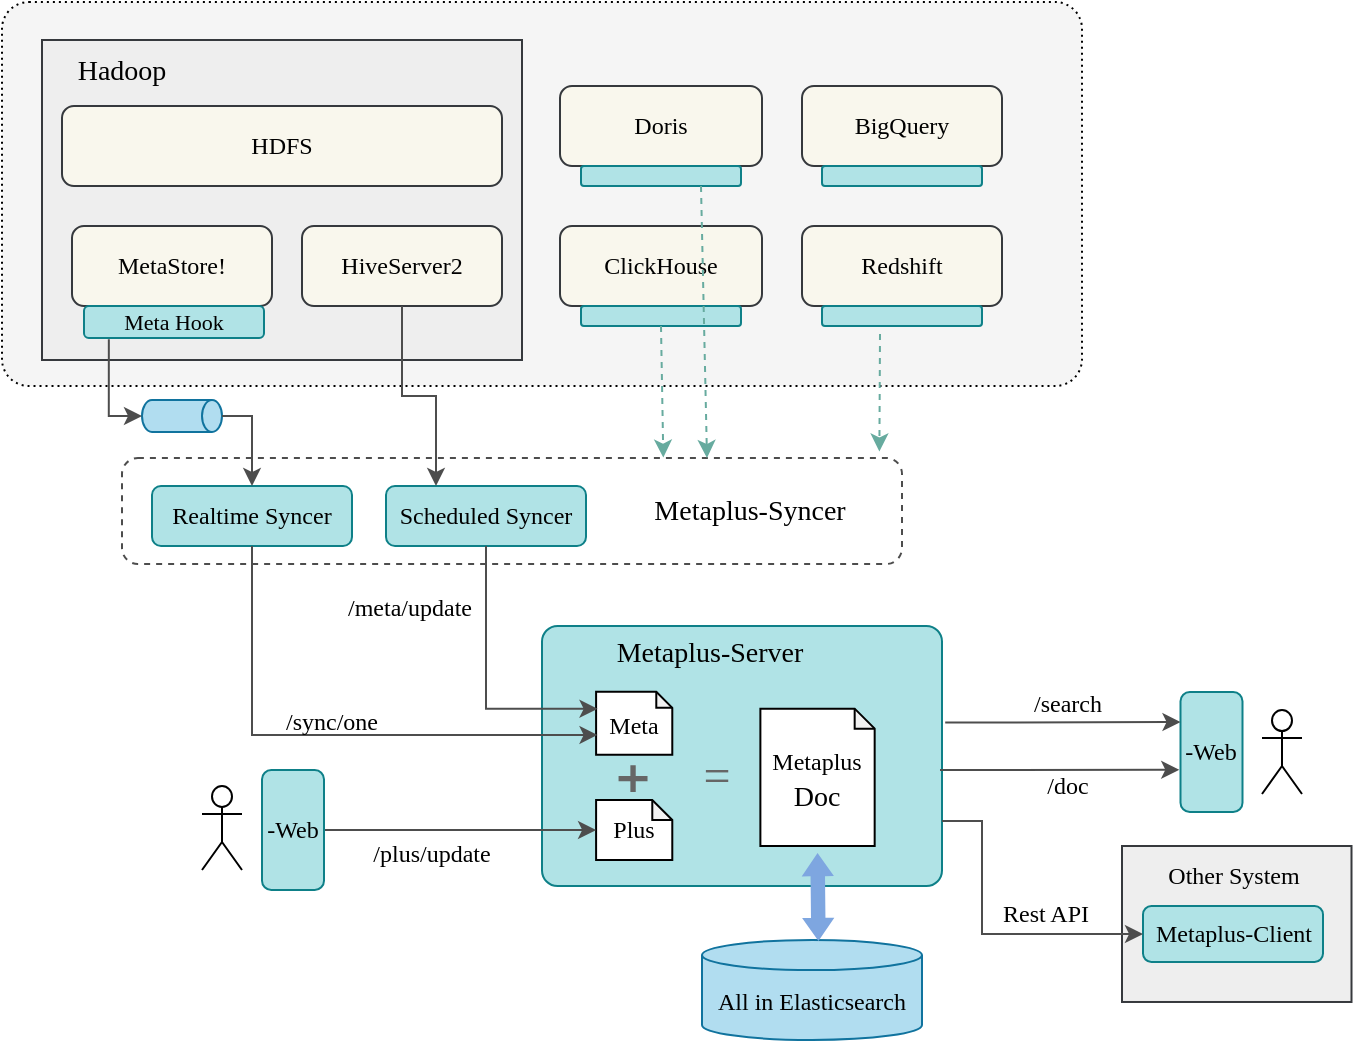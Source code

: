 <mxfile version="26.0.14">
  <diagram id="E0sbPKpr6EtNSLVrte5P" name="第 1 页">
    <mxGraphModel dx="1035" dy="583" grid="1" gridSize="10" guides="1" tooltips="1" connect="1" arrows="1" fold="1" page="1" pageScale="1" pageWidth="827" pageHeight="1169" math="0" shadow="0">
      <root>
        <mxCell id="0" />
        <mxCell id="1" parent="0" />
        <mxCell id="nCjDm3AomcOI2oHdxiP1-64" value="" style="rounded=0;whiteSpace=wrap;html=1;fillColor=#eeeeee;strokeColor=#36393d;fontFamily=Times New Roman;" parent="1" vertex="1">
          <mxGeometry x="590" y="470" width="114.75" height="77.99" as="geometry" />
        </mxCell>
        <mxCell id="nCjDm3AomcOI2oHdxiP1-50" value="" style="rounded=1;whiteSpace=wrap;html=1;fillColor=none;dashed=1;strokeWidth=1;strokeColor=#4D4D4D;fontFamily=Times New Roman;" parent="1" vertex="1">
          <mxGeometry x="90" y="276" width="390" height="53" as="geometry" />
        </mxCell>
        <mxCell id="nCjDm3AomcOI2oHdxiP1-12" value="" style="rounded=1;whiteSpace=wrap;html=1;arcSize=7;strokeWidth=1;fillColor=#F5F5F5;dashed=1;dashPattern=1 2;fontFamily=Times New Roman;" parent="1" vertex="1">
          <mxGeometry x="30" y="48" width="540" height="192" as="geometry" />
        </mxCell>
        <mxCell id="nCjDm3AomcOI2oHdxiP1-4" value="" style="rounded=0;whiteSpace=wrap;html=1;fillColor=#eeeeee;strokeColor=#36393d;fontFamily=Times New Roman;" parent="1" vertex="1">
          <mxGeometry x="50" y="67" width="240" height="160" as="geometry" />
        </mxCell>
        <mxCell id="nCjDm3AomcOI2oHdxiP1-1" value="HiveServer2" style="rounded=1;whiteSpace=wrap;html=1;fillColor=#f9f7ed;strokeColor=#36393d;fontFamily=Times New Roman;" parent="1" vertex="1">
          <mxGeometry x="180" y="160" width="100" height="40" as="geometry" />
        </mxCell>
        <mxCell id="nCjDm3AomcOI2oHdxiP1-2" value="MetaStore!" style="rounded=1;whiteSpace=wrap;html=1;fillColor=#f9f7ed;strokeColor=#36393d;fontFamily=Times New Roman;" parent="1" vertex="1">
          <mxGeometry x="65" y="160" width="100" height="40" as="geometry" />
        </mxCell>
        <mxCell id="nCjDm3AomcOI2oHdxiP1-6" value="HDFS" style="rounded=1;whiteSpace=wrap;html=1;fillColor=#f9f7ed;strokeColor=#36393d;fontFamily=Times New Roman;" parent="1" vertex="1">
          <mxGeometry x="60" y="100" width="220" height="40" as="geometry" />
        </mxCell>
        <mxCell id="nCjDm3AomcOI2oHdxiP1-7" value="Hadoop" style="text;html=1;align=center;verticalAlign=middle;whiteSpace=wrap;rounded=0;fontSize=14;fontFamily=Times New Roman;" parent="1" vertex="1">
          <mxGeometry x="60" y="68" width="60" height="30" as="geometry" />
        </mxCell>
        <mxCell id="nCjDm3AomcOI2oHdxiP1-8" value="ClickHouse" style="rounded=1;whiteSpace=wrap;html=1;fillColor=#f9f7ed;strokeColor=#36393d;fontFamily=Times New Roman;" parent="1" vertex="1">
          <mxGeometry x="309" y="160" width="101" height="40" as="geometry" />
        </mxCell>
        <mxCell id="nCjDm3AomcOI2oHdxiP1-9" value="Doris" style="rounded=1;whiteSpace=wrap;html=1;fillColor=#f9f7ed;strokeColor=#36393d;fontFamily=Times New Roman;" parent="1" vertex="1">
          <mxGeometry x="309" y="90" width="101" height="40" as="geometry" />
        </mxCell>
        <mxCell id="nCjDm3AomcOI2oHdxiP1-10" value="Redshift" style="rounded=1;whiteSpace=wrap;html=1;fillColor=#f9f7ed;strokeColor=#36393d;fontFamily=Times New Roman;" parent="1" vertex="1">
          <mxGeometry x="430" y="160" width="100" height="40" as="geometry" />
        </mxCell>
        <mxCell id="nCjDm3AomcOI2oHdxiP1-13" value="BigQuery" style="rounded=1;whiteSpace=wrap;html=1;fillColor=#f9f7ed;strokeColor=#36393d;fontFamily=Times New Roman;" parent="1" vertex="1">
          <mxGeometry x="430" y="90" width="100" height="40" as="geometry" />
        </mxCell>
        <mxCell id="nCjDm3AomcOI2oHdxiP1-15" value="Scheduled Syncer" style="rounded=1;whiteSpace=wrap;html=1;fillColor=#b0e3e6;strokeColor=#0e8088;fontFamily=Times New Roman;" parent="1" vertex="1">
          <mxGeometry x="222" y="290" width="100" height="30" as="geometry" />
        </mxCell>
        <mxCell id="nCjDm3AomcOI2oHdxiP1-16" value="Realtime&amp;nbsp;&lt;span style=&quot;background-color: transparent; color: light-dark(rgb(0, 0, 0), rgb(255, 255, 255));&quot;&gt;Syncer&lt;/span&gt;" style="rounded=1;whiteSpace=wrap;html=1;fillColor=#b0e3e6;strokeColor=#0e8088;fontFamily=Times New Roman;" parent="1" vertex="1">
          <mxGeometry x="105" y="290" width="100" height="30" as="geometry" />
        </mxCell>
        <mxCell id="nCjDm3AomcOI2oHdxiP1-17" value="&lt;font style=&quot;font-size: 11px;&quot;&gt;Meta Hook&lt;/font&gt;" style="rounded=1;whiteSpace=wrap;html=1;arcSize=15;fillColor=#b0e3e6;strokeColor=#0e8088;fontFamily=Times New Roman;" parent="1" vertex="1">
          <mxGeometry x="71" y="200" width="90" height="16" as="geometry" />
        </mxCell>
        <mxCell id="nCjDm3AomcOI2oHdxiP1-18" value="" style="shape=cylinder3;whiteSpace=wrap;html=1;boundedLbl=1;backgroundOutline=1;size=5;rotation=90;horizontal=0;fillColor=#b1ddf0;strokeColor=#10739e;fontFamily=Times New Roman;" parent="1" vertex="1">
          <mxGeometry x="112" y="235" width="16" height="40" as="geometry" />
        </mxCell>
        <mxCell id="nCjDm3AomcOI2oHdxiP1-23" value="" style="group;fontFamily=Times New Roman;" parent="1" vertex="1" connectable="0">
          <mxGeometry x="300" y="360" width="200" height="130" as="geometry" />
        </mxCell>
        <mxCell id="nCjDm3AomcOI2oHdxiP1-22" value="" style="rounded=1;whiteSpace=wrap;html=1;arcSize=6;fillColor=#b0e3e6;strokeColor=#0e8088;fontFamily=Times New Roman;" parent="nCjDm3AomcOI2oHdxiP1-23" vertex="1">
          <mxGeometry width="200" height="130.0" as="geometry" />
        </mxCell>
        <mxCell id="nCjDm3AomcOI2oHdxiP1-21" value="Metaplus-Server" style="text;html=1;align=center;verticalAlign=middle;whiteSpace=wrap;rounded=0;fontSize=14;fontFamily=Times New Roman;" parent="nCjDm3AomcOI2oHdxiP1-23" vertex="1">
          <mxGeometry x="29" y="-1" width="110" height="30" as="geometry" />
        </mxCell>
        <mxCell id="nCjDm3AomcOI2oHdxiP1-38" value="" style="shape=cross;whiteSpace=wrap;html=1;strokeColor=none;fillColor=#666666;fontFamily=Times New Roman;" parent="nCjDm3AomcOI2oHdxiP1-23" vertex="1">
          <mxGeometry x="38.286" y="69.66" width="14.476" height="13.34" as="geometry" />
        </mxCell>
        <mxCell id="nCjDm3AomcOI2oHdxiP1-43" value="&lt;div style=&quot;line-height: 150%;&quot;&gt;&lt;span style=&quot;background-color: transparent; color: light-dark(rgb(0, 0, 0), rgb(255, 255, 255));&quot;&gt;Metaplus&lt;/span&gt;&lt;/div&gt;&lt;div style=&quot;line-height: 150%;&quot;&gt;&lt;span style=&quot;background-color: transparent; color: light-dark(rgb(0, 0, 0), rgb(255, 255, 255));&quot;&gt;&lt;font style=&quot;font-size: 14px;&quot;&gt;Doc&lt;/font&gt;&lt;/span&gt;&lt;/div&gt;" style="shape=note;whiteSpace=wrap;html=1;backgroundOutline=1;darkOpacity=0.05;size=10;fontFamily=Times New Roman;" parent="nCjDm3AomcOI2oHdxiP1-23" vertex="1">
          <mxGeometry x="109.19" y="41.33" width="57.143" height="68.67" as="geometry" />
        </mxCell>
        <mxCell id="nCjDm3AomcOI2oHdxiP1-44" value="=" style="text;html=1;align=center;verticalAlign=middle;whiteSpace=wrap;rounded=0;fontSize=24;fontColor=#666666;fontFamily=Times New Roman;" parent="nCjDm3AomcOI2oHdxiP1-23" vertex="1">
          <mxGeometry x="75.14" y="63.4" width="24.86" height="22.61" as="geometry" />
        </mxCell>
        <mxCell id="nCjDm3AomcOI2oHdxiP1-36" value="&lt;div&gt;&lt;span style=&quot;background-color: transparent; color: light-dark(rgb(0, 0, 0), rgb(255, 255, 255)); line-height: 150%;&quot;&gt;Meta&lt;/span&gt;&lt;/div&gt;" style="shape=note;whiteSpace=wrap;html=1;backgroundOutline=1;darkOpacity=0.05;size=8;fontFamily=Times New Roman;" parent="nCjDm3AomcOI2oHdxiP1-23" vertex="1">
          <mxGeometry x="27.048" y="32.93" width="38.095" height="31.47" as="geometry" />
        </mxCell>
        <mxCell id="nCjDm3AomcOI2oHdxiP1-37" value="&lt;div&gt;&lt;span style=&quot;background-color: transparent; color: light-dark(rgb(0, 0, 0), rgb(255, 255, 255));&quot;&gt;Plus&lt;/span&gt;&lt;/div&gt;" style="shape=note;whiteSpace=wrap;html=1;backgroundOutline=1;darkOpacity=0.05;size=10;fontFamily=Times New Roman;" parent="nCjDm3AomcOI2oHdxiP1-23" vertex="1">
          <mxGeometry x="27.048" y="87.01" width="38.095" height="30" as="geometry" />
        </mxCell>
        <mxCell id="nCjDm3AomcOI2oHdxiP1-25" value="" style="endArrow=classic;html=1;rounded=0;exitX=0.5;exitY=1;exitDx=0;exitDy=0;entryX=0.019;entryY=0.685;entryDx=0;entryDy=0;strokeColor=#4D4D4D;entryPerimeter=0;edgeStyle=orthogonalEdgeStyle;fontFamily=Times New Roman;" parent="1" source="nCjDm3AomcOI2oHdxiP1-16" target="nCjDm3AomcOI2oHdxiP1-36" edge="1">
          <mxGeometry width="50" height="50" relative="1" as="geometry">
            <mxPoint x="-130" y="480" as="sourcePoint" />
            <mxPoint x="-80" y="430" as="targetPoint" />
          </mxGeometry>
        </mxCell>
        <mxCell id="nCjDm3AomcOI2oHdxiP1-26" value="" style="endArrow=classic;html=1;rounded=0;exitX=0.5;exitY=1;exitDx=0;exitDy=0;entryX=0.019;entryY=0.27;entryDx=0;entryDy=0;entryPerimeter=0;startArrow=none;startFill=0;strokeColor=#4D4D4D;edgeStyle=orthogonalEdgeStyle;fontFamily=Times New Roman;" parent="1" source="nCjDm3AomcOI2oHdxiP1-15" target="nCjDm3AomcOI2oHdxiP1-36" edge="1">
          <mxGeometry width="50" height="50" relative="1" as="geometry">
            <mxPoint x="-130" y="480" as="sourcePoint" />
            <mxPoint x="-80" y="430" as="targetPoint" />
          </mxGeometry>
        </mxCell>
        <mxCell id="nCjDm3AomcOI2oHdxiP1-27" value="" style="endArrow=classic;html=1;rounded=0;exitX=0.5;exitY=1;exitDx=0;exitDy=0;entryX=0.25;entryY=0;entryDx=0;entryDy=0;strokeColor=#4D4D4D;edgeStyle=orthogonalEdgeStyle;fontFamily=Times New Roman;" parent="1" source="nCjDm3AomcOI2oHdxiP1-1" target="nCjDm3AomcOI2oHdxiP1-15" edge="1">
          <mxGeometry width="50" height="50" relative="1" as="geometry">
            <mxPoint x="-130" y="480" as="sourcePoint" />
            <mxPoint x="-80" y="430" as="targetPoint" />
          </mxGeometry>
        </mxCell>
        <mxCell id="nCjDm3AomcOI2oHdxiP1-28" value="" style="endArrow=classic;html=1;rounded=0;strokeColor=#4D4D4D;exitX=1;exitY=0.5;exitDx=0;exitDy=0;entryX=0;entryY=0.5;entryDx=0;entryDy=0;entryPerimeter=0;edgeStyle=orthogonalEdgeStyle;fontFamily=Times New Roman;" parent="1" source="nCjDm3AomcOI2oHdxiP1-29" target="nCjDm3AomcOI2oHdxiP1-37" edge="1">
          <mxGeometry width="50" height="50" relative="1" as="geometry">
            <mxPoint x="160" y="470" as="sourcePoint" />
            <mxPoint x="-80" y="430" as="targetPoint" />
          </mxGeometry>
        </mxCell>
        <mxCell id="nCjDm3AomcOI2oHdxiP1-29" value="-Web" style="rounded=1;whiteSpace=wrap;html=1;fillColor=#b0e3e6;strokeColor=#0e8088;fontFamily=Times New Roman;" parent="1" vertex="1">
          <mxGeometry x="160" y="432.01" width="31" height="60" as="geometry" />
        </mxCell>
        <mxCell id="nCjDm3AomcOI2oHdxiP1-30" value="" style="shape=umlActor;verticalLabelPosition=bottom;verticalAlign=top;html=1;outlineConnect=0;fontFamily=Times New Roman;" parent="1" vertex="1">
          <mxGeometry x="130" y="440" width="20" height="42.01" as="geometry" />
        </mxCell>
        <mxCell id="nCjDm3AomcOI2oHdxiP1-31" value="" style="endArrow=classic;html=1;rounded=0;strokeColor=#4D4D4D;exitX=0.138;exitY=1.041;exitDx=0;exitDy=0;entryX=0.5;entryY=1;entryDx=0;entryDy=0;entryPerimeter=0;edgeStyle=orthogonalEdgeStyle;exitPerimeter=0;fontFamily=Times New Roman;" parent="1" source="nCjDm3AomcOI2oHdxiP1-17" target="nCjDm3AomcOI2oHdxiP1-18" edge="1">
          <mxGeometry width="50" height="50" relative="1" as="geometry">
            <mxPoint x="-130" y="480" as="sourcePoint" />
            <mxPoint x="-80" y="430" as="targetPoint" />
          </mxGeometry>
        </mxCell>
        <mxCell id="nCjDm3AomcOI2oHdxiP1-32" value="" style="endArrow=classic;html=1;rounded=0;strokeColor=#4D4D4D;exitX=0.5;exitY=0;exitDx=0;exitDy=0;exitPerimeter=0;entryX=0.5;entryY=0;entryDx=0;entryDy=0;edgeStyle=orthogonalEdgeStyle;fontFamily=Times New Roman;" parent="1" source="nCjDm3AomcOI2oHdxiP1-18" target="nCjDm3AomcOI2oHdxiP1-16" edge="1">
          <mxGeometry width="50" height="50" relative="1" as="geometry">
            <mxPoint x="-130" y="480" as="sourcePoint" />
            <mxPoint x="-80" y="430" as="targetPoint" />
          </mxGeometry>
        </mxCell>
        <mxCell id="nCjDm3AomcOI2oHdxiP1-33" value="/sync/one" style="text;html=1;align=center;verticalAlign=middle;whiteSpace=wrap;rounded=0;rotation=0;fontFamily=Times New Roman;" parent="1" vertex="1">
          <mxGeometry x="165" y="400" width="60" height="15" as="geometry" />
        </mxCell>
        <mxCell id="nCjDm3AomcOI2oHdxiP1-34" value="/meta/update" style="text;html=1;align=center;verticalAlign=middle;whiteSpace=wrap;rounded=0;rotation=0;fontFamily=Times New Roman;" parent="1" vertex="1">
          <mxGeometry x="204" y="343" width="60" height="15" as="geometry" />
        </mxCell>
        <mxCell id="nCjDm3AomcOI2oHdxiP1-35" value="/plus/update" style="text;html=1;align=center;verticalAlign=middle;whiteSpace=wrap;rounded=0;rotation=0;fontFamily=Times New Roman;" parent="1" vertex="1">
          <mxGeometry x="215" y="460.01" width="60" height="27" as="geometry" />
        </mxCell>
        <mxCell id="nCjDm3AomcOI2oHdxiP1-45" value="" style="rounded=1;whiteSpace=wrap;html=1;arcSize=15;fillColor=#b0e3e6;strokeColor=#0e8088;fontFamily=Times New Roman;" parent="1" vertex="1">
          <mxGeometry x="319.5" y="200" width="80" height="10" as="geometry" />
        </mxCell>
        <mxCell id="nCjDm3AomcOI2oHdxiP1-46" value="" style="rounded=1;whiteSpace=wrap;html=1;arcSize=15;fillColor=#b0e3e6;strokeColor=#0e8088;fontFamily=Times New Roman;" parent="1" vertex="1">
          <mxGeometry x="319.5" y="130" width="80" height="10" as="geometry" />
        </mxCell>
        <mxCell id="nCjDm3AomcOI2oHdxiP1-47" value="" style="rounded=1;whiteSpace=wrap;html=1;arcSize=15;fillColor=#b0e3e6;strokeColor=#0e8088;fontFamily=Times New Roman;" parent="1" vertex="1">
          <mxGeometry x="440" y="130" width="80" height="10" as="geometry" />
        </mxCell>
        <mxCell id="nCjDm3AomcOI2oHdxiP1-48" value="" style="rounded=1;whiteSpace=wrap;html=1;arcSize=15;fillColor=#b0e3e6;strokeColor=#0e8088;fontFamily=Times New Roman;" parent="1" vertex="1">
          <mxGeometry x="440" y="200" width="80" height="10" as="geometry" />
        </mxCell>
        <mxCell id="nCjDm3AomcOI2oHdxiP1-49" value="All in Elasticsearch" style="shape=cylinder3;whiteSpace=wrap;html=1;boundedLbl=1;backgroundOutline=1;size=7.522;fillColor=#b1ddf0;strokeColor=#10739e;fontFamily=Times New Roman;" parent="1" vertex="1">
          <mxGeometry x="380" y="517" width="110" height="50" as="geometry" />
        </mxCell>
        <mxCell id="nCjDm3AomcOI2oHdxiP1-51" value="Metaplus-Syncer" style="text;html=1;align=center;verticalAlign=middle;whiteSpace=wrap;rounded=0;fontSize=14;fontFamily=Times New Roman;" parent="1" vertex="1">
          <mxGeometry x="349" y="287.5" width="110" height="30" as="geometry" />
        </mxCell>
        <mxCell id="nCjDm3AomcOI2oHdxiP1-52" value="" style="endArrow=classic;html=1;rounded=0;strokeColor=#67AB9F;exitX=0.5;exitY=1;exitDx=0;exitDy=0;entryX=0.694;entryY=-0.004;entryDx=0;entryDy=0;entryPerimeter=0;dashed=1;fontFamily=Times New Roman;" parent="1" source="nCjDm3AomcOI2oHdxiP1-45" target="nCjDm3AomcOI2oHdxiP1-50" edge="1">
          <mxGeometry width="50" height="50" relative="1" as="geometry">
            <mxPoint x="-130" y="480" as="sourcePoint" />
            <mxPoint x="-80" y="430" as="targetPoint" />
          </mxGeometry>
        </mxCell>
        <mxCell id="nCjDm3AomcOI2oHdxiP1-53" value="" style="endArrow=classic;html=1;rounded=0;strokeColor=#67AB9F;entryX=0.971;entryY=-0.062;entryDx=0;entryDy=0;entryPerimeter=0;dashed=1;fontFamily=Times New Roman;" parent="1" target="nCjDm3AomcOI2oHdxiP1-50" edge="1">
          <mxGeometry width="50" height="50" relative="1" as="geometry">
            <mxPoint x="469" y="214" as="sourcePoint" />
            <mxPoint x="370" y="286" as="targetPoint" />
          </mxGeometry>
        </mxCell>
        <mxCell id="nCjDm3AomcOI2oHdxiP1-54" value="" style="endArrow=classic;html=1;rounded=0;strokeColor=#67AB9F;exitX=0.75;exitY=1;exitDx=0;exitDy=0;dashed=1;entryX=0.75;entryY=0;entryDx=0;entryDy=0;fontFamily=Times New Roman;" parent="1" source="nCjDm3AomcOI2oHdxiP1-46" target="nCjDm3AomcOI2oHdxiP1-50" edge="1">
          <mxGeometry width="50" height="50" relative="1" as="geometry">
            <mxPoint x="370" y="220" as="sourcePoint" />
            <mxPoint x="380" y="270" as="targetPoint" />
          </mxGeometry>
        </mxCell>
        <mxCell id="nCjDm3AomcOI2oHdxiP1-56" value="" style="endArrow=block;html=1;rounded=0;strokeColor=none;exitX=0.5;exitY=1;exitDx=0;exitDy=0;exitPerimeter=0;entryX=0.652;entryY=-0.049;entryDx=0;entryDy=0;entryPerimeter=0;fontColor=#67AB9F;strokeWidth=3;endFill=1;shape=flexArrow;fillColor=#7EA6E0;gradientColor=none;fillStyle=auto;width=5.217;endSize=2.87;endWidth=5.898;startArrow=block;startWidth=5.898;startSize=2.87;fontFamily=Times New Roman;" parent="1" edge="1">
          <mxGeometry width="50" height="50" relative="1" as="geometry">
            <mxPoint x="437.762" y="472.0" as="sourcePoint" />
            <mxPoint x="438.24" y="519.06" as="targetPoint" />
          </mxGeometry>
        </mxCell>
        <mxCell id="nCjDm3AomcOI2oHdxiP1-57" value="-Web" style="rounded=1;whiteSpace=wrap;html=1;fillColor=#b0e3e6;strokeColor=#0e8088;fontFamily=Times New Roman;" parent="1" vertex="1">
          <mxGeometry x="619.25" y="393.01" width="31" height="60" as="geometry" />
        </mxCell>
        <mxCell id="nCjDm3AomcOI2oHdxiP1-58" value="" style="endArrow=classic;html=1;rounded=0;strokeColor=#4D4D4D;exitX=1.008;exitY=0.379;exitDx=0;exitDy=0;exitPerimeter=0;entryX=0;entryY=0.25;entryDx=0;entryDy=0;fontFamily=Times New Roman;" parent="1" target="nCjDm3AomcOI2oHdxiP1-57" edge="1">
          <mxGeometry width="50" height="50" relative="1" as="geometry">
            <mxPoint x="501.6" y="408.27" as="sourcePoint" />
            <mxPoint x="600" y="409.0" as="targetPoint" />
          </mxGeometry>
        </mxCell>
        <mxCell id="nCjDm3AomcOI2oHdxiP1-59" value="" style="endArrow=classic;html=1;rounded=0;strokeColor=#4D4D4D;entryX=-0.02;entryY=0.648;entryDx=0;entryDy=0;entryPerimeter=0;fontFamily=Times New Roman;" parent="1" target="nCjDm3AomcOI2oHdxiP1-57" edge="1">
          <mxGeometry width="50" height="50" relative="1" as="geometry">
            <mxPoint x="499" y="432" as="sourcePoint" />
            <mxPoint x="610" y="431" as="targetPoint" />
          </mxGeometry>
        </mxCell>
        <mxCell id="nCjDm3AomcOI2oHdxiP1-60" value="/doc" style="text;html=1;align=center;verticalAlign=middle;whiteSpace=wrap;rounded=0;rotation=0;fontFamily=Times New Roman;" parent="1" vertex="1">
          <mxGeometry x="533" y="426.01" width="60" height="27" as="geometry" />
        </mxCell>
        <mxCell id="nCjDm3AomcOI2oHdxiP1-61" value="/search" style="text;html=1;align=center;verticalAlign=middle;whiteSpace=wrap;rounded=0;rotation=0;fontFamily=Times New Roman;" parent="1" vertex="1">
          <mxGeometry x="533" y="385" width="60" height="27" as="geometry" />
        </mxCell>
        <mxCell id="nCjDm3AomcOI2oHdxiP1-62" value="Metaplus-Client" style="rounded=1;whiteSpace=wrap;html=1;fillColor=#b0e3e6;strokeColor=#0e8088;fontFamily=Times New Roman;" parent="1" vertex="1">
          <mxGeometry x="600.5" y="500" width="90" height="27.99" as="geometry" />
        </mxCell>
        <mxCell id="nCjDm3AomcOI2oHdxiP1-63" value="" style="endArrow=classic;html=1;rounded=0;strokeColor=#4D4D4D;exitX=1;exitY=0.75;exitDx=0;exitDy=0;entryX=0;entryY=0.5;entryDx=0;entryDy=0;edgeStyle=orthogonalEdgeStyle;fontFamily=Times New Roman;" parent="1" source="nCjDm3AomcOI2oHdxiP1-22" target="nCjDm3AomcOI2oHdxiP1-62" edge="1">
          <mxGeometry width="50" height="50" relative="1" as="geometry">
            <mxPoint x="-130" y="480" as="sourcePoint" />
            <mxPoint x="-80" y="430" as="targetPoint" />
            <Array as="points">
              <mxPoint x="520" y="458" />
              <mxPoint x="520" y="514" />
            </Array>
          </mxGeometry>
        </mxCell>
        <mxCell id="nCjDm3AomcOI2oHdxiP1-65" value="Other System" style="text;html=1;align=center;verticalAlign=middle;whiteSpace=wrap;rounded=0;fontFamily=Times New Roman;" parent="1" vertex="1">
          <mxGeometry x="605.5" y="470" width="80" height="30" as="geometry" />
        </mxCell>
        <mxCell id="ad5ByYOurPwe1SDgpGm1-1" value="Rest API" style="text;html=1;align=center;verticalAlign=middle;whiteSpace=wrap;rounded=0;rotation=0;fontFamily=Times New Roman;" vertex="1" parent="1">
          <mxGeometry x="522" y="490" width="60" height="27" as="geometry" />
        </mxCell>
        <mxCell id="ad5ByYOurPwe1SDgpGm1-2" value="" style="shape=umlActor;verticalLabelPosition=bottom;verticalAlign=top;html=1;outlineConnect=0;fontFamily=Times New Roman;" vertex="1" parent="1">
          <mxGeometry x="660" y="402.01" width="20" height="42.01" as="geometry" />
        </mxCell>
      </root>
    </mxGraphModel>
  </diagram>
</mxfile>
